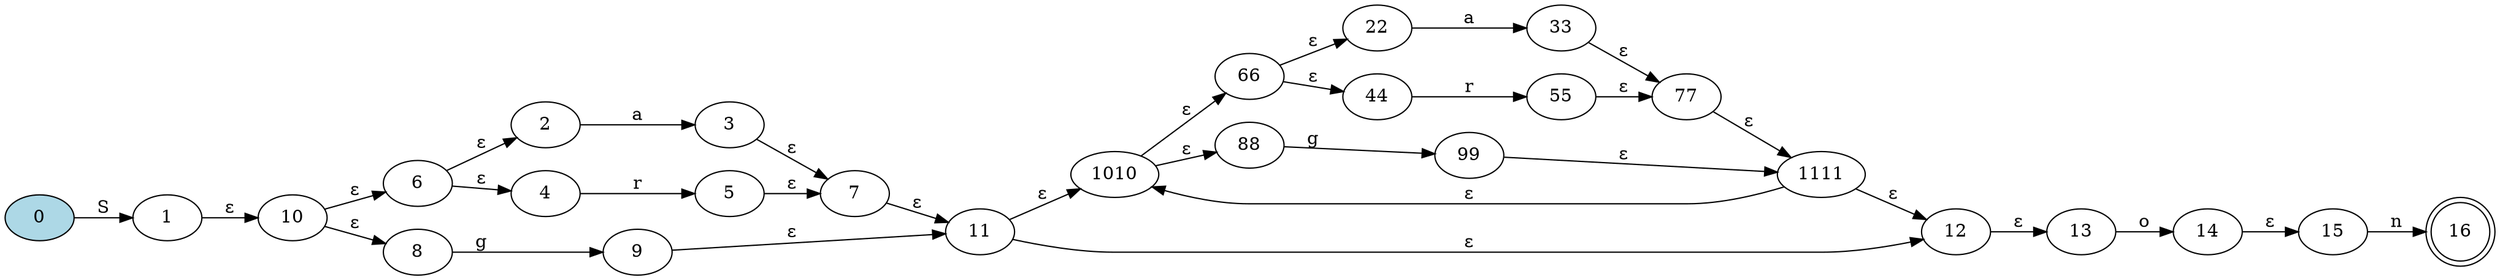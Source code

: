 digraph {
	rankdir=LR;

	16 [shape=doublecircle]
	0 [style=filled, fillcolor="lightblue"]

	0->1 [label= "S"];
	2->3 [label= "a"];
	4->5 [label= "r"];
	6->2 [label= "ε"];
	6->4 [label= "ε"];
	3->7 [label= "ε"];
	5->7 [label= "ε"];
	8->9 [label= "g"];
	10->6 [label= "ε"];
	10->8 [label= "ε"];
	7->11 [label= "ε"];
	9->11 [label= "ε"];
	1010->66 [label= "ε"];
	1010->88 [label= "ε"];
	66->22 [label= "ε"];
	66->44 [label= "ε"];
	88->99 [label= "g"];
	22->33 [label= "a"];
	44->55 [label= "r"];
	99->1111 [label= "ε"];
	33->77 [label= "ε"];
	55->77 [label= "ε"];
	77->1111 [label= "ε"];
	11->1010 [label= "ε"];
	1111->1010 [label= "ε"];
	11->12 [label= "ε"];
	1111->12 [label= "ε"];
	1->10 [label= "ε"];
	13->14 [label= "o"];
	12->13 [label= "ε"];
	15->16 [label= "n"];
	14->15 [label= "ε"];
}
